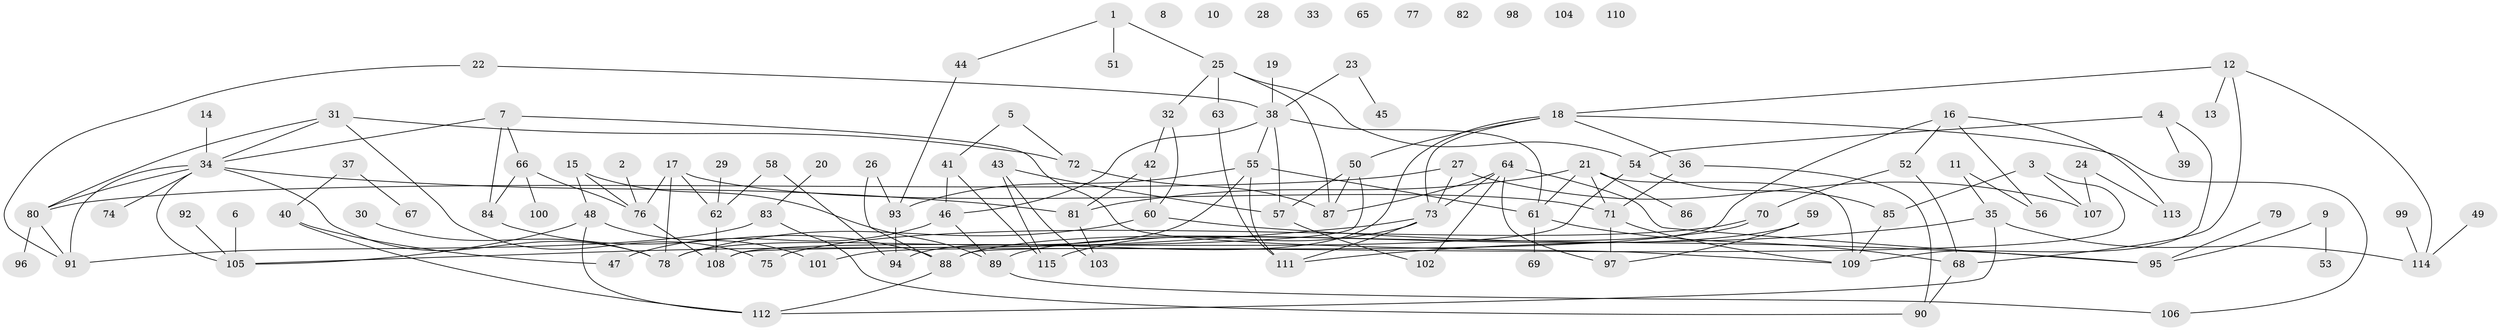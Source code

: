 // coarse degree distribution, {3: 0.15853658536585366, 1: 0.1951219512195122, 4: 0.1951219512195122, 6: 0.06097560975609756, 2: 0.14634146341463414, 0: 0.12195121951219512, 10: 0.024390243902439025, 7: 0.036585365853658534, 5: 0.04878048780487805, 8: 0.012195121951219513}
// Generated by graph-tools (version 1.1) at 2025/23/03/03/25 07:23:25]
// undirected, 115 vertices, 158 edges
graph export_dot {
graph [start="1"]
  node [color=gray90,style=filled];
  1;
  2;
  3;
  4;
  5;
  6;
  7;
  8;
  9;
  10;
  11;
  12;
  13;
  14;
  15;
  16;
  17;
  18;
  19;
  20;
  21;
  22;
  23;
  24;
  25;
  26;
  27;
  28;
  29;
  30;
  31;
  32;
  33;
  34;
  35;
  36;
  37;
  38;
  39;
  40;
  41;
  42;
  43;
  44;
  45;
  46;
  47;
  48;
  49;
  50;
  51;
  52;
  53;
  54;
  55;
  56;
  57;
  58;
  59;
  60;
  61;
  62;
  63;
  64;
  65;
  66;
  67;
  68;
  69;
  70;
  71;
  72;
  73;
  74;
  75;
  76;
  77;
  78;
  79;
  80;
  81;
  82;
  83;
  84;
  85;
  86;
  87;
  88;
  89;
  90;
  91;
  92;
  93;
  94;
  95;
  96;
  97;
  98;
  99;
  100;
  101;
  102;
  103;
  104;
  105;
  106;
  107;
  108;
  109;
  110;
  111;
  112;
  113;
  114;
  115;
  1 -- 25;
  1 -- 44;
  1 -- 51;
  2 -- 76;
  3 -- 85;
  3 -- 88;
  3 -- 107;
  4 -- 39;
  4 -- 54;
  4 -- 109;
  5 -- 41;
  5 -- 72;
  6 -- 105;
  7 -- 34;
  7 -- 66;
  7 -- 84;
  7 -- 109;
  9 -- 53;
  9 -- 95;
  11 -- 35;
  11 -- 56;
  12 -- 13;
  12 -- 18;
  12 -- 68;
  12 -- 114;
  14 -- 34;
  15 -- 48;
  15 -- 76;
  15 -- 89;
  16 -- 52;
  16 -- 56;
  16 -- 101;
  16 -- 113;
  17 -- 62;
  17 -- 71;
  17 -- 76;
  17 -- 78;
  18 -- 36;
  18 -- 50;
  18 -- 73;
  18 -- 94;
  18 -- 106;
  19 -- 38;
  20 -- 83;
  21 -- 61;
  21 -- 71;
  21 -- 81;
  21 -- 86;
  21 -- 109;
  22 -- 38;
  22 -- 91;
  23 -- 38;
  23 -- 45;
  24 -- 107;
  24 -- 113;
  25 -- 32;
  25 -- 54;
  25 -- 63;
  25 -- 87;
  26 -- 88;
  26 -- 93;
  27 -- 73;
  27 -- 80;
  27 -- 107;
  29 -- 62;
  30 -- 78;
  31 -- 34;
  31 -- 72;
  31 -- 75;
  31 -- 80;
  32 -- 42;
  32 -- 60;
  34 -- 74;
  34 -- 78;
  34 -- 80;
  34 -- 81;
  34 -- 91;
  34 -- 105;
  35 -- 111;
  35 -- 112;
  35 -- 114;
  36 -- 71;
  36 -- 90;
  37 -- 40;
  37 -- 67;
  38 -- 46;
  38 -- 55;
  38 -- 57;
  38 -- 61;
  40 -- 47;
  40 -- 112;
  41 -- 46;
  41 -- 115;
  42 -- 60;
  42 -- 81;
  43 -- 57;
  43 -- 103;
  43 -- 115;
  44 -- 93;
  46 -- 47;
  46 -- 89;
  48 -- 101;
  48 -- 105;
  48 -- 112;
  49 -- 114;
  50 -- 57;
  50 -- 87;
  50 -- 108;
  52 -- 68;
  52 -- 70;
  54 -- 85;
  54 -- 108;
  55 -- 61;
  55 -- 78;
  55 -- 93;
  55 -- 111;
  57 -- 102;
  58 -- 62;
  58 -- 94;
  59 -- 89;
  59 -- 97;
  60 -- 78;
  60 -- 95;
  61 -- 68;
  61 -- 69;
  62 -- 108;
  63 -- 111;
  64 -- 73;
  64 -- 87;
  64 -- 95;
  64 -- 97;
  64 -- 102;
  66 -- 76;
  66 -- 84;
  66 -- 100;
  68 -- 90;
  70 -- 75;
  70 -- 88;
  71 -- 97;
  71 -- 109;
  72 -- 87;
  73 -- 105;
  73 -- 111;
  73 -- 115;
  76 -- 108;
  79 -- 95;
  80 -- 91;
  80 -- 96;
  81 -- 103;
  83 -- 90;
  83 -- 91;
  84 -- 88;
  85 -- 109;
  88 -- 112;
  89 -- 106;
  92 -- 105;
  93 -- 94;
  99 -- 114;
}
